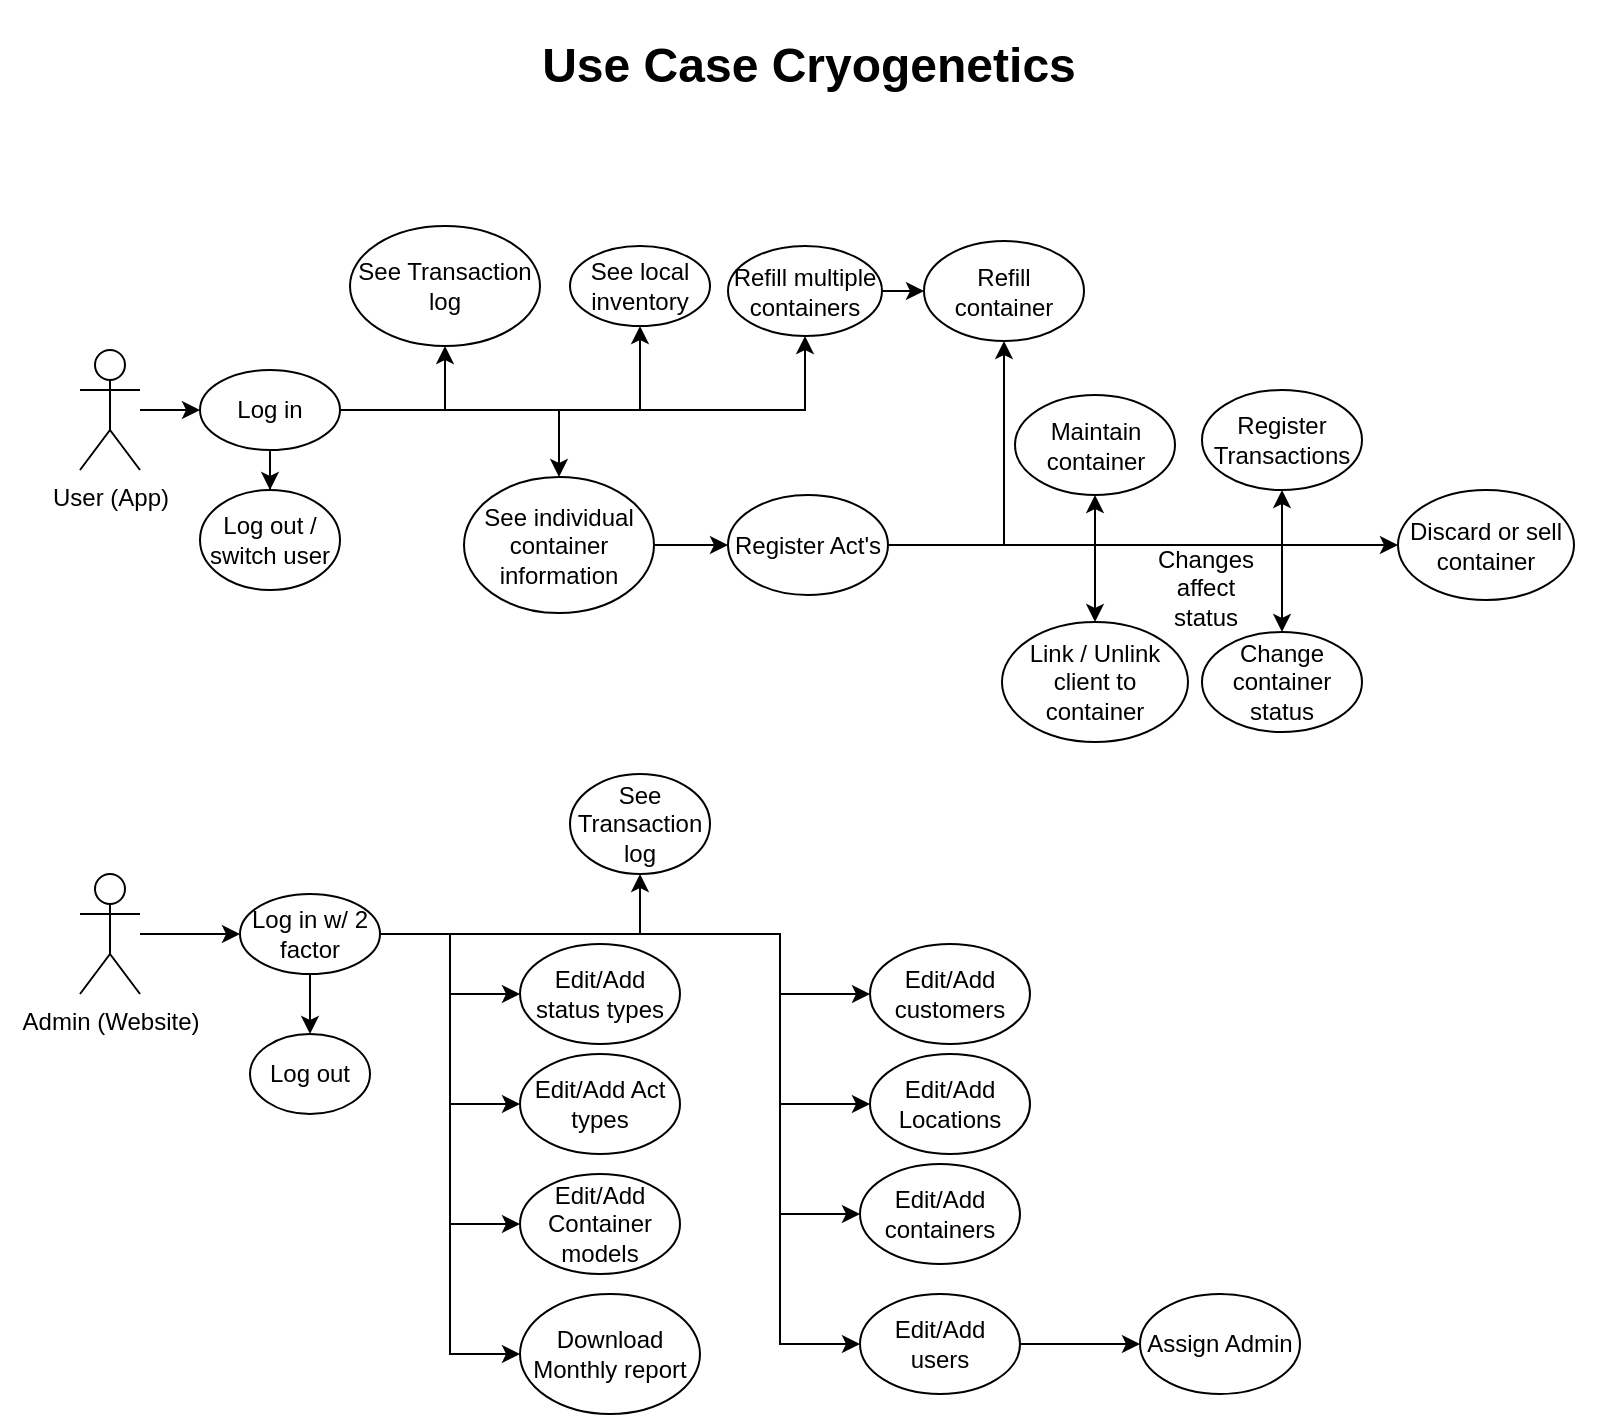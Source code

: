 <mxfile version="18.0.6" type="device"><diagram id="SDluKFZ77_GQ-9Oj1dp0" name="Page-1"><mxGraphModel dx="1131" dy="936" grid="0" gridSize="10" guides="1" tooltips="1" connect="1" arrows="1" fold="1" page="1" pageScale="1" pageWidth="827" pageHeight="1169" math="0" shadow="0"><root><mxCell id="0"/><mxCell id="1" parent="0"/><mxCell id="0yYx_qDswflsAAoxwXUI-31" style="edgeStyle=orthogonalEdgeStyle;rounded=0;orthogonalLoop=1;jettySize=auto;html=1;entryX=0;entryY=0.5;entryDx=0;entryDy=0;" parent="1" source="0yYx_qDswflsAAoxwXUI-1" target="0yYx_qDswflsAAoxwXUI-4" edge="1"><mxGeometry relative="1" as="geometry"/></mxCell><mxCell id="0yYx_qDswflsAAoxwXUI-1" value="User (App)" style="shape=umlActor;verticalLabelPosition=bottom;verticalAlign=top;html=1;outlineConnect=0;" parent="1" vertex="1"><mxGeometry x="50" y="190" width="30" height="60" as="geometry"/></mxCell><mxCell id="tL2vFa08hTNOEJkRz90D-2" style="edgeStyle=orthogonalEdgeStyle;rounded=0;orthogonalLoop=1;jettySize=auto;html=1;entryX=0.5;entryY=0;entryDx=0;entryDy=0;" parent="1" source="0yYx_qDswflsAAoxwXUI-4" target="tL2vFa08hTNOEJkRz90D-1" edge="1"><mxGeometry relative="1" as="geometry"/></mxCell><mxCell id="JvlwyF3AiAaFbEBLJg8P-22" style="edgeStyle=orthogonalEdgeStyle;rounded=0;orthogonalLoop=1;jettySize=auto;html=1;entryX=0.5;entryY=0;entryDx=0;entryDy=0;" edge="1" parent="1" source="0yYx_qDswflsAAoxwXUI-4" target="JvlwyF3AiAaFbEBLJg8P-14"><mxGeometry relative="1" as="geometry"/></mxCell><mxCell id="JvlwyF3AiAaFbEBLJg8P-30" style="edgeStyle=orthogonalEdgeStyle;rounded=0;orthogonalLoop=1;jettySize=auto;html=1;entryX=0.5;entryY=1;entryDx=0;entryDy=0;" edge="1" parent="1" source="0yYx_qDswflsAAoxwXUI-4" target="tL2vFa08hTNOEJkRz90D-3"><mxGeometry relative="1" as="geometry"/></mxCell><mxCell id="JvlwyF3AiAaFbEBLJg8P-53" style="edgeStyle=orthogonalEdgeStyle;rounded=0;orthogonalLoop=1;jettySize=auto;html=1;entryX=0.5;entryY=1;entryDx=0;entryDy=0;" edge="1" parent="1" source="0yYx_qDswflsAAoxwXUI-4" target="JvlwyF3AiAaFbEBLJg8P-20"><mxGeometry relative="1" as="geometry"/></mxCell><mxCell id="JvlwyF3AiAaFbEBLJg8P-55" style="edgeStyle=orthogonalEdgeStyle;rounded=0;orthogonalLoop=1;jettySize=auto;html=1;entryX=0.5;entryY=1;entryDx=0;entryDy=0;" edge="1" parent="1" source="0yYx_qDswflsAAoxwXUI-4" target="0yYx_qDswflsAAoxwXUI-5"><mxGeometry relative="1" as="geometry"/></mxCell><mxCell id="0yYx_qDswflsAAoxwXUI-4" value="Log in" style="ellipse;whiteSpace=wrap;html=1;rounded=0;" parent="1" vertex="1"><mxGeometry x="110" y="200" width="70" height="40" as="geometry"/></mxCell><mxCell id="0yYx_qDswflsAAoxwXUI-5" value="See local inventory" style="ellipse;whiteSpace=wrap;html=1;rounded=0;" parent="1" vertex="1"><mxGeometry x="295" y="138" width="70" height="40" as="geometry"/></mxCell><mxCell id="JvlwyF3AiAaFbEBLJg8P-45" value="" style="edgeStyle=orthogonalEdgeStyle;rounded=0;orthogonalLoop=1;jettySize=auto;html=1;" edge="1" parent="1" source="0yYx_qDswflsAAoxwXUI-7" target="JvlwyF3AiAaFbEBLJg8P-44"><mxGeometry relative="1" as="geometry"/></mxCell><mxCell id="JvlwyF3AiAaFbEBLJg8P-46" style="edgeStyle=orthogonalEdgeStyle;rounded=0;orthogonalLoop=1;jettySize=auto;html=1;entryX=0.5;entryY=0;entryDx=0;entryDy=0;" edge="1" parent="1" source="0yYx_qDswflsAAoxwXUI-7" target="JvlwyF3AiAaFbEBLJg8P-1"><mxGeometry relative="1" as="geometry"/></mxCell><mxCell id="JvlwyF3AiAaFbEBLJg8P-47" style="edgeStyle=orthogonalEdgeStyle;rounded=0;orthogonalLoop=1;jettySize=auto;html=1;entryX=0.5;entryY=1;entryDx=0;entryDy=0;" edge="1" parent="1" source="0yYx_qDswflsAAoxwXUI-7" target="JvlwyF3AiAaFbEBLJg8P-7"><mxGeometry relative="1" as="geometry"/></mxCell><mxCell id="JvlwyF3AiAaFbEBLJg8P-48" style="edgeStyle=orthogonalEdgeStyle;rounded=0;orthogonalLoop=1;jettySize=auto;html=1;entryX=0.5;entryY=1;entryDx=0;entryDy=0;" edge="1" parent="1" source="0yYx_qDswflsAAoxwXUI-7" target="JvlwyF3AiAaFbEBLJg8P-9"><mxGeometry relative="1" as="geometry"/></mxCell><mxCell id="JvlwyF3AiAaFbEBLJg8P-50" style="edgeStyle=orthogonalEdgeStyle;rounded=0;orthogonalLoop=1;jettySize=auto;html=1;entryX=0;entryY=0.5;entryDx=0;entryDy=0;" edge="1" parent="1" source="0yYx_qDswflsAAoxwXUI-7" target="JvlwyF3AiAaFbEBLJg8P-5"><mxGeometry relative="1" as="geometry"/></mxCell><mxCell id="JvlwyF3AiAaFbEBLJg8P-57" style="edgeStyle=orthogonalEdgeStyle;rounded=0;orthogonalLoop=1;jettySize=auto;html=1;entryX=0.5;entryY=1;entryDx=0;entryDy=0;" edge="1" parent="1" source="0yYx_qDswflsAAoxwXUI-7" target="JvlwyF3AiAaFbEBLJg8P-3"><mxGeometry relative="1" as="geometry"/></mxCell><mxCell id="0yYx_qDswflsAAoxwXUI-7" value="Register Act's" style="ellipse;whiteSpace=wrap;html=1;rounded=0;" parent="1" vertex="1"><mxGeometry x="374" y="262.5" width="80" height="50" as="geometry"/></mxCell><mxCell id="0yYx_qDswflsAAoxwXUI-30" style="edgeStyle=orthogonalEdgeStyle;rounded=0;orthogonalLoop=1;jettySize=auto;html=1;entryX=0;entryY=0.5;entryDx=0;entryDy=0;" parent="1" source="0yYx_qDswflsAAoxwXUI-22" target="0yYx_qDswflsAAoxwXUI-29" edge="1"><mxGeometry relative="1" as="geometry"/></mxCell><mxCell id="0yYx_qDswflsAAoxwXUI-22" value="Admin (Website)" style="shape=umlActor;verticalLabelPosition=bottom;verticalAlign=top;html=1;outlineConnect=0;rounded=0;" parent="1" vertex="1"><mxGeometry x="50" y="452" width="30" height="60" as="geometry"/></mxCell><mxCell id="0yYx_qDswflsAAoxwXUI-40" style="edgeStyle=orthogonalEdgeStyle;rounded=0;orthogonalLoop=1;jettySize=auto;html=1;entryX=0;entryY=0.5;entryDx=0;entryDy=0;" parent="1" source="0yYx_qDswflsAAoxwXUI-29" target="0yYx_qDswflsAAoxwXUI-34" edge="1"><mxGeometry relative="1" as="geometry"/></mxCell><mxCell id="0yYx_qDswflsAAoxwXUI-41" style="edgeStyle=orthogonalEdgeStyle;rounded=0;orthogonalLoop=1;jettySize=auto;html=1;entryX=0;entryY=0.5;entryDx=0;entryDy=0;" parent="1" source="0yYx_qDswflsAAoxwXUI-29" target="0yYx_qDswflsAAoxwXUI-35" edge="1"><mxGeometry relative="1" as="geometry"/></mxCell><mxCell id="0yYx_qDswflsAAoxwXUI-42" style="edgeStyle=orthogonalEdgeStyle;rounded=0;orthogonalLoop=1;jettySize=auto;html=1;entryX=0;entryY=0.5;entryDx=0;entryDy=0;" parent="1" source="0yYx_qDswflsAAoxwXUI-29" target="0yYx_qDswflsAAoxwXUI-36" edge="1"><mxGeometry relative="1" as="geometry"/></mxCell><mxCell id="0yYx_qDswflsAAoxwXUI-43" style="edgeStyle=orthogonalEdgeStyle;rounded=0;orthogonalLoop=1;jettySize=auto;html=1;entryX=0;entryY=0.5;entryDx=0;entryDy=0;" parent="1" source="0yYx_qDswflsAAoxwXUI-29" target="0yYx_qDswflsAAoxwXUI-37" edge="1"><mxGeometry relative="1" as="geometry"/></mxCell><mxCell id="tL2vFa08hTNOEJkRz90D-7" style="edgeStyle=orthogonalEdgeStyle;rounded=0;orthogonalLoop=1;jettySize=auto;html=1;entryX=0.5;entryY=0;entryDx=0;entryDy=0;" parent="1" source="0yYx_qDswflsAAoxwXUI-29" target="tL2vFa08hTNOEJkRz90D-6" edge="1"><mxGeometry relative="1" as="geometry"/></mxCell><mxCell id="tL2vFa08hTNOEJkRz90D-8" style="edgeStyle=orthogonalEdgeStyle;rounded=0;orthogonalLoop=1;jettySize=auto;html=1;entryX=0;entryY=0.5;entryDx=0;entryDy=0;" parent="1" source="0yYx_qDswflsAAoxwXUI-29" target="0yYx_qDswflsAAoxwXUI-45" edge="1"><mxGeometry relative="1" as="geometry"><Array as="points"><mxPoint x="400" y="482"/><mxPoint x="400" y="512"/></Array></mxGeometry></mxCell><mxCell id="tL2vFa08hTNOEJkRz90D-9" style="edgeStyle=orthogonalEdgeStyle;rounded=0;orthogonalLoop=1;jettySize=auto;html=1;entryX=0;entryY=0.5;entryDx=0;entryDy=0;" parent="1" source="0yYx_qDswflsAAoxwXUI-29" target="0yYx_qDswflsAAoxwXUI-44" edge="1"><mxGeometry relative="1" as="geometry"><Array as="points"><mxPoint x="400" y="482"/><mxPoint x="400" y="567"/></Array></mxGeometry></mxCell><mxCell id="tL2vFa08hTNOEJkRz90D-10" style="edgeStyle=orthogonalEdgeStyle;rounded=0;orthogonalLoop=1;jettySize=auto;html=1;entryX=0;entryY=0.5;entryDx=0;entryDy=0;" parent="1" source="0yYx_qDswflsAAoxwXUI-29" target="0yYx_qDswflsAAoxwXUI-32" edge="1"><mxGeometry relative="1" as="geometry"><Array as="points"><mxPoint x="400" y="482"/><mxPoint x="400" y="622"/></Array></mxGeometry></mxCell><mxCell id="tL2vFa08hTNOEJkRz90D-11" style="edgeStyle=orthogonalEdgeStyle;rounded=0;orthogonalLoop=1;jettySize=auto;html=1;entryX=0;entryY=0.5;entryDx=0;entryDy=0;" parent="1" source="0yYx_qDswflsAAoxwXUI-29" target="0yYx_qDswflsAAoxwXUI-33" edge="1"><mxGeometry relative="1" as="geometry"><Array as="points"><mxPoint x="400" y="482"/><mxPoint x="400" y="687"/></Array></mxGeometry></mxCell><mxCell id="tL2vFa08hTNOEJkRz90D-13" style="edgeStyle=orthogonalEdgeStyle;rounded=0;orthogonalLoop=1;jettySize=auto;html=1;entryX=0.5;entryY=1;entryDx=0;entryDy=0;" parent="1" source="0yYx_qDswflsAAoxwXUI-29" target="tL2vFa08hTNOEJkRz90D-12" edge="1"><mxGeometry relative="1" as="geometry"/></mxCell><mxCell id="0yYx_qDswflsAAoxwXUI-29" value="Log in w/ 2 factor" style="ellipse;whiteSpace=wrap;html=1;rounded=0;" parent="1" vertex="1"><mxGeometry x="130" y="462" width="70" height="40" as="geometry"/></mxCell><mxCell id="0yYx_qDswflsAAoxwXUI-32" value="Edit/Add containers" style="ellipse;whiteSpace=wrap;html=1;rounded=0;" parent="1" vertex="1"><mxGeometry x="440" y="597" width="80" height="50" as="geometry"/></mxCell><mxCell id="tL2vFa08hTNOEJkRz90D-15" style="edgeStyle=orthogonalEdgeStyle;rounded=0;orthogonalLoop=1;jettySize=auto;html=1;" parent="1" source="0yYx_qDswflsAAoxwXUI-33" target="tL2vFa08hTNOEJkRz90D-14" edge="1"><mxGeometry relative="1" as="geometry"/></mxCell><mxCell id="0yYx_qDswflsAAoxwXUI-33" value="Edit/Add users" style="ellipse;whiteSpace=wrap;html=1;rounded=0;" parent="1" vertex="1"><mxGeometry x="440" y="662" width="80" height="50" as="geometry"/></mxCell><mxCell id="0yYx_qDswflsAAoxwXUI-34" value="Edit/Add status types" style="ellipse;whiteSpace=wrap;html=1;rounded=0;" parent="1" vertex="1"><mxGeometry x="270" y="487" width="80" height="50" as="geometry"/></mxCell><mxCell id="0yYx_qDswflsAAoxwXUI-35" value="Edit/Add Act types" style="ellipse;whiteSpace=wrap;html=1;rounded=0;" parent="1" vertex="1"><mxGeometry x="270" y="542" width="80" height="50" as="geometry"/></mxCell><mxCell id="0yYx_qDswflsAAoxwXUI-36" value="Edit/Add Container models" style="ellipse;whiteSpace=wrap;html=1;rounded=0;" parent="1" vertex="1"><mxGeometry x="270" y="602" width="80" height="50" as="geometry"/></mxCell><mxCell id="0yYx_qDswflsAAoxwXUI-37" value="Download Monthly report" style="ellipse;whiteSpace=wrap;html=1;rounded=0;" parent="1" vertex="1"><mxGeometry x="270" y="662" width="90" height="60" as="geometry"/></mxCell><mxCell id="0yYx_qDswflsAAoxwXUI-44" value="Edit/Add Locations" style="ellipse;whiteSpace=wrap;html=1;rounded=0;" parent="1" vertex="1"><mxGeometry x="445" y="542" width="80" height="50" as="geometry"/></mxCell><mxCell id="0yYx_qDswflsAAoxwXUI-45" value="Edit/Add customers" style="ellipse;whiteSpace=wrap;html=1;rounded=0;" parent="1" vertex="1"><mxGeometry x="445" y="487" width="80" height="50" as="geometry"/></mxCell><mxCell id="tL2vFa08hTNOEJkRz90D-1" value="Log out / switch user" style="ellipse;whiteSpace=wrap;html=1;rounded=0;" parent="1" vertex="1"><mxGeometry x="110" y="260" width="70" height="50" as="geometry"/></mxCell><mxCell id="tL2vFa08hTNOEJkRz90D-3" value="See Transaction log" style="ellipse;whiteSpace=wrap;html=1;rounded=0;" parent="1" vertex="1"><mxGeometry x="185" y="128" width="95" height="60" as="geometry"/></mxCell><mxCell id="tL2vFa08hTNOEJkRz90D-6" value="Log out" style="ellipse;whiteSpace=wrap;html=1;rounded=0;" parent="1" vertex="1"><mxGeometry x="135" y="532" width="60" height="40" as="geometry"/></mxCell><mxCell id="tL2vFa08hTNOEJkRz90D-12" value="See Transaction log" style="ellipse;whiteSpace=wrap;html=1;rounded=0;" parent="1" vertex="1"><mxGeometry x="295" y="402" width="70" height="50" as="geometry"/></mxCell><mxCell id="tL2vFa08hTNOEJkRz90D-14" value="Assign Admin" style="ellipse;whiteSpace=wrap;html=1;rounded=0;" parent="1" vertex="1"><mxGeometry x="580" y="662" width="80" height="50" as="geometry"/></mxCell><mxCell id="tL2vFa08hTNOEJkRz90D-16" value="&lt;h1&gt;&lt;b&gt;Use Case Cryogenetics&lt;/b&gt;&lt;/h1&gt;" style="text;html=1;strokeColor=none;fillColor=none;align=center;verticalAlign=middle;whiteSpace=wrap;rounded=0;" parent="1" vertex="1"><mxGeometry x="10" y="15" width="809" height="65" as="geometry"/></mxCell><mxCell id="JvlwyF3AiAaFbEBLJg8P-3" value="Refill container" style="ellipse;whiteSpace=wrap;html=1;rounded=0;" vertex="1" parent="1"><mxGeometry x="472" y="135.5" width="80" height="50" as="geometry"/></mxCell><mxCell id="JvlwyF3AiAaFbEBLJg8P-5" value="Discard or sell container" style="ellipse;whiteSpace=wrap;html=1;rounded=0;" vertex="1" parent="1"><mxGeometry x="709" y="260" width="88" height="55" as="geometry"/></mxCell><mxCell id="JvlwyF3AiAaFbEBLJg8P-7" value="Maintain container" style="ellipse;whiteSpace=wrap;html=1;rounded=0;" vertex="1" parent="1"><mxGeometry x="517.5" y="212.5" width="80" height="50" as="geometry"/></mxCell><mxCell id="JvlwyF3AiAaFbEBLJg8P-9" value="Register Transactions" style="ellipse;whiteSpace=wrap;html=1;rounded=0;" vertex="1" parent="1"><mxGeometry x="611" y="210" width="80" height="50" as="geometry"/></mxCell><mxCell id="JvlwyF3AiAaFbEBLJg8P-16" style="edgeStyle=orthogonalEdgeStyle;rounded=0;orthogonalLoop=1;jettySize=auto;html=1;entryX=0;entryY=0.5;entryDx=0;entryDy=0;" edge="1" parent="1" source="JvlwyF3AiAaFbEBLJg8P-14" target="0yYx_qDswflsAAoxwXUI-7"><mxGeometry relative="1" as="geometry"/></mxCell><mxCell id="JvlwyF3AiAaFbEBLJg8P-14" value="See individual container information" style="ellipse;whiteSpace=wrap;html=1;rounded=0;" vertex="1" parent="1"><mxGeometry x="242" y="253.5" width="95" height="68" as="geometry"/></mxCell><mxCell id="JvlwyF3AiAaFbEBLJg8P-35" style="edgeStyle=orthogonalEdgeStyle;rounded=0;orthogonalLoop=1;jettySize=auto;html=1;entryX=0;entryY=0.5;entryDx=0;entryDy=0;" edge="1" parent="1" source="JvlwyF3AiAaFbEBLJg8P-20" target="JvlwyF3AiAaFbEBLJg8P-3"><mxGeometry relative="1" as="geometry"/></mxCell><mxCell id="JvlwyF3AiAaFbEBLJg8P-20" value="Refill multiple containers" style="ellipse;whiteSpace=wrap;html=1;rounded=0;" vertex="1" parent="1"><mxGeometry x="374" y="138" width="77" height="45" as="geometry"/></mxCell><mxCell id="JvlwyF3AiAaFbEBLJg8P-1" value="Link / Unlink client to container" style="ellipse;whiteSpace=wrap;html=1;rounded=0;" vertex="1" parent="1"><mxGeometry x="511" y="326" width="93" height="60" as="geometry"/></mxCell><mxCell id="JvlwyF3AiAaFbEBLJg8P-44" value="Change container status" style="ellipse;whiteSpace=wrap;html=1;rounded=0;" vertex="1" parent="1"><mxGeometry x="611" y="331" width="80" height="50" as="geometry"/></mxCell><mxCell id="JvlwyF3AiAaFbEBLJg8P-51" value="Changes affect status" style="text;html=1;strokeColor=none;fillColor=none;align=center;verticalAlign=middle;whiteSpace=wrap;rounded=0;" vertex="1" parent="1"><mxGeometry x="582.5" y="294" width="60" height="30" as="geometry"/></mxCell></root></mxGraphModel></diagram></mxfile>